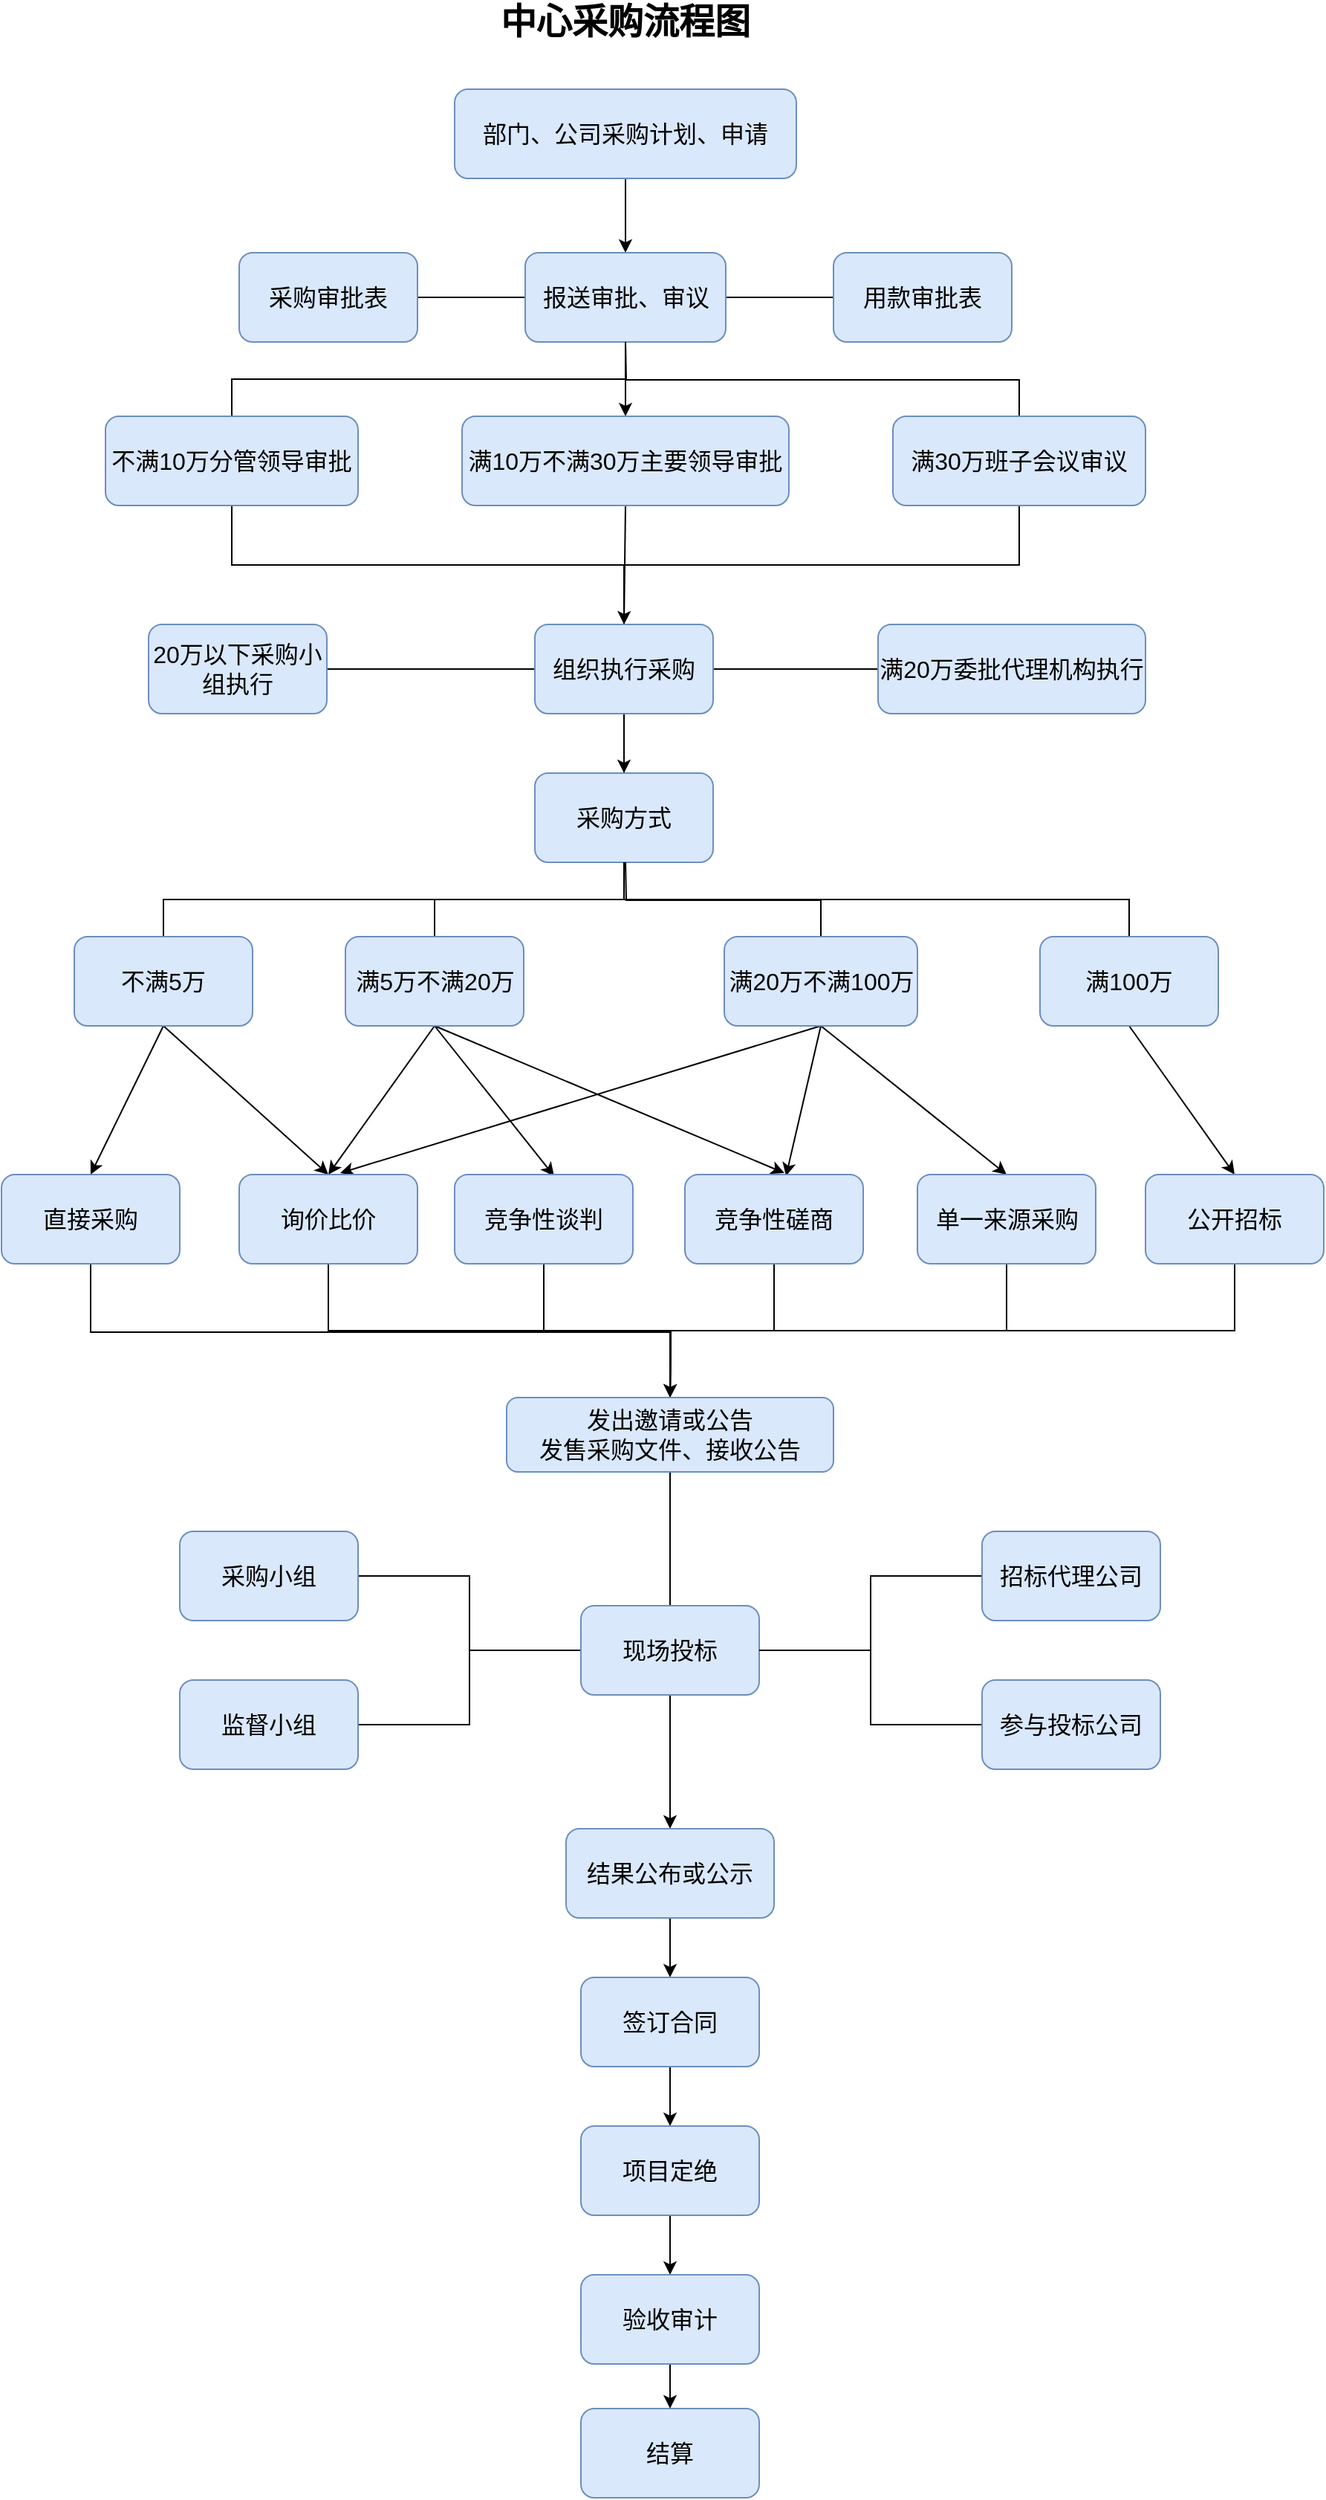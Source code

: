 <mxfile version="17.4.0" type="github">
  <diagram id="N3gwCIWqZhKbX9w5mEa0" name="Page-1">
    <mxGraphModel dx="1102" dy="614" grid="1" gridSize="10" guides="1" tooltips="1" connect="1" arrows="1" fold="1" page="1" pageScale="1" pageWidth="1169" pageHeight="1654" math="0" shadow="0">
      <root>
        <mxCell id="0" />
        <mxCell id="1" parent="0" />
        <mxCell id="09WwTuHsZS0fro8fE326-3" style="edgeStyle=orthogonalEdgeStyle;rounded=0;orthogonalLoop=1;jettySize=auto;html=1;exitX=0.5;exitY=1;exitDx=0;exitDy=0;entryX=0.5;entryY=0;entryDx=0;entryDy=0;" edge="1" parent="1" source="09WwTuHsZS0fro8fE326-1" target="09WwTuHsZS0fro8fE326-2">
          <mxGeometry relative="1" as="geometry" />
        </mxCell>
        <mxCell id="09WwTuHsZS0fro8fE326-1" value="&lt;font style=&quot;font-size: 16px&quot;&gt;部门、公司采购计划、申请&lt;/font&gt;" style="rounded=1;whiteSpace=wrap;html=1;fillColor=#dae8fc;strokeColor=#6c8ebf;" vertex="1" parent="1">
          <mxGeometry x="455" y="80" width="230" height="60" as="geometry" />
        </mxCell>
        <mxCell id="09WwTuHsZS0fro8fE326-15" style="edgeStyle=none;rounded=0;orthogonalLoop=1;jettySize=auto;html=1;exitX=1;exitY=0.5;exitDx=0;exitDy=0;entryX=0;entryY=0.5;entryDx=0;entryDy=0;fontSize=18;endArrow=none;endFill=0;" edge="1" parent="1" source="09WwTuHsZS0fro8fE326-2" target="09WwTuHsZS0fro8fE326-13">
          <mxGeometry relative="1" as="geometry">
            <Array as="points">
              <mxPoint x="670" y="220" />
            </Array>
          </mxGeometry>
        </mxCell>
        <mxCell id="09WwTuHsZS0fro8fE326-16" style="edgeStyle=none;rounded=0;orthogonalLoop=1;jettySize=auto;html=1;exitX=0;exitY=0.5;exitDx=0;exitDy=0;entryX=1;entryY=0.5;entryDx=0;entryDy=0;fontSize=18;endArrow=none;endFill=0;" edge="1" parent="1" source="09WwTuHsZS0fro8fE326-2" target="09WwTuHsZS0fro8fE326-12">
          <mxGeometry relative="1" as="geometry" />
        </mxCell>
        <mxCell id="09WwTuHsZS0fro8fE326-17" style="edgeStyle=none;rounded=0;orthogonalLoop=1;jettySize=auto;html=1;exitX=0.5;exitY=1;exitDx=0;exitDy=0;entryX=0.5;entryY=0;entryDx=0;entryDy=0;fontSize=18;endArrow=classic;endFill=1;" edge="1" parent="1" source="09WwTuHsZS0fro8fE326-2" target="09WwTuHsZS0fro8fE326-4">
          <mxGeometry relative="1" as="geometry" />
        </mxCell>
        <mxCell id="09WwTuHsZS0fro8fE326-2" value="&lt;font style=&quot;font-size: 16px&quot;&gt;报送审批、审议&lt;/font&gt;" style="rounded=1;whiteSpace=wrap;html=1;fillColor=#dae8fc;strokeColor=#6c8ebf;" vertex="1" parent="1">
          <mxGeometry x="502.5" y="190" width="135" height="60" as="geometry" />
        </mxCell>
        <mxCell id="09WwTuHsZS0fro8fE326-26" style="edgeStyle=none;rounded=0;orthogonalLoop=1;jettySize=auto;html=1;exitX=0.5;exitY=1;exitDx=0;exitDy=0;fontSize=16;endArrow=classic;endFill=1;entryX=0.5;entryY=0;entryDx=0;entryDy=0;" edge="1" parent="1" source="09WwTuHsZS0fro8fE326-4" target="09WwTuHsZS0fro8fE326-21">
          <mxGeometry relative="1" as="geometry">
            <mxPoint x="650" y="420" as="targetPoint" />
          </mxGeometry>
        </mxCell>
        <mxCell id="09WwTuHsZS0fro8fE326-4" value="&lt;font style=&quot;font-size: 16px&quot;&gt;满10万不满30万主要领导审批&lt;/font&gt;" style="rounded=1;whiteSpace=wrap;html=1;fillColor=#dae8fc;strokeColor=#6c8ebf;" vertex="1" parent="1">
          <mxGeometry x="460" y="300" width="220" height="60" as="geometry" />
        </mxCell>
        <mxCell id="09WwTuHsZS0fro8fE326-7" value="&lt;b&gt;&lt;font style=&quot;font-size: 24px&quot;&gt;中心采购流程图&lt;/font&gt;&lt;/b&gt;" style="text;html=1;strokeColor=none;fillColor=none;align=center;verticalAlign=middle;whiteSpace=wrap;rounded=0;" vertex="1" parent="1">
          <mxGeometry x="445" y="20" width="250" height="30" as="geometry" />
        </mxCell>
        <mxCell id="09WwTuHsZS0fro8fE326-12" value="&lt;font style=&quot;font-size: 16px&quot;&gt;采购审批表&lt;/font&gt;" style="rounded=1;whiteSpace=wrap;html=1;fontSize=18;fillColor=#dae8fc;strokeColor=#6c8ebf;" vertex="1" parent="1">
          <mxGeometry x="310" y="190" width="120" height="60" as="geometry" />
        </mxCell>
        <mxCell id="09WwTuHsZS0fro8fE326-13" value="&lt;font style=&quot;font-size: 16px&quot;&gt;用款审批表&lt;/font&gt;" style="rounded=1;whiteSpace=wrap;html=1;fontSize=18;fillColor=#dae8fc;strokeColor=#6c8ebf;" vertex="1" parent="1">
          <mxGeometry x="710" y="190" width="120" height="60" as="geometry" />
        </mxCell>
        <mxCell id="09WwTuHsZS0fro8fE326-39" style="edgeStyle=orthogonalEdgeStyle;rounded=0;orthogonalLoop=1;jettySize=auto;html=1;exitX=0.5;exitY=0;exitDx=0;exitDy=0;fontSize=16;endArrow=none;endFill=0;entryX=0.5;entryY=1;entryDx=0;entryDy=0;" edge="1" parent="1" source="09WwTuHsZS0fro8fE326-19" target="09WwTuHsZS0fro8fE326-2">
          <mxGeometry relative="1" as="geometry">
            <mxPoint x="305" y="280" as="targetPoint" />
          </mxGeometry>
        </mxCell>
        <mxCell id="09WwTuHsZS0fro8fE326-41" style="edgeStyle=orthogonalEdgeStyle;rounded=0;orthogonalLoop=1;jettySize=auto;html=1;exitX=0.5;exitY=1;exitDx=0;exitDy=0;fontSize=16;endArrow=none;endFill=0;entryX=0.5;entryY=0;entryDx=0;entryDy=0;" edge="1" parent="1" source="09WwTuHsZS0fro8fE326-19" target="09WwTuHsZS0fro8fE326-21">
          <mxGeometry relative="1" as="geometry">
            <mxPoint x="530" y="420" as="targetPoint" />
          </mxGeometry>
        </mxCell>
        <mxCell id="09WwTuHsZS0fro8fE326-19" value="不满10万分管领导审批" style="rounded=1;whiteSpace=wrap;html=1;fontSize=16;fillColor=#dae8fc;strokeColor=#6c8ebf;" vertex="1" parent="1">
          <mxGeometry x="220" y="300" width="170" height="60" as="geometry" />
        </mxCell>
        <mxCell id="09WwTuHsZS0fro8fE326-40" style="edgeStyle=orthogonalEdgeStyle;rounded=0;orthogonalLoop=1;jettySize=auto;html=1;exitX=0.5;exitY=0;exitDx=0;exitDy=0;fontSize=16;endArrow=none;endFill=0;" edge="1" parent="1" source="09WwTuHsZS0fro8fE326-20">
          <mxGeometry relative="1" as="geometry">
            <mxPoint x="570" y="250" as="targetPoint" />
          </mxGeometry>
        </mxCell>
        <mxCell id="09WwTuHsZS0fro8fE326-42" style="edgeStyle=orthogonalEdgeStyle;rounded=0;orthogonalLoop=1;jettySize=auto;html=1;exitX=0.5;exitY=1;exitDx=0;exitDy=0;fontSize=16;endArrow=none;endFill=0;entryX=0.5;entryY=0;entryDx=0;entryDy=0;" edge="1" parent="1" source="09WwTuHsZS0fro8fE326-20" target="09WwTuHsZS0fro8fE326-21">
          <mxGeometry relative="1" as="geometry">
            <mxPoint x="835" y="400" as="targetPoint" />
          </mxGeometry>
        </mxCell>
        <mxCell id="09WwTuHsZS0fro8fE326-20" value="满30万班子会议审议" style="rounded=1;whiteSpace=wrap;html=1;fontSize=16;fillColor=#dae8fc;strokeColor=#6c8ebf;" vertex="1" parent="1">
          <mxGeometry x="750" y="300" width="170" height="60" as="geometry" />
        </mxCell>
        <mxCell id="09WwTuHsZS0fro8fE326-24" style="edgeStyle=none;rounded=0;orthogonalLoop=1;jettySize=auto;html=1;exitX=0;exitY=0.5;exitDx=0;exitDy=0;entryX=1;entryY=0.5;entryDx=0;entryDy=0;fontSize=16;endArrow=none;endFill=0;" edge="1" parent="1" source="09WwTuHsZS0fro8fE326-21" target="09WwTuHsZS0fro8fE326-22">
          <mxGeometry relative="1" as="geometry" />
        </mxCell>
        <mxCell id="09WwTuHsZS0fro8fE326-25" style="edgeStyle=none;rounded=0;orthogonalLoop=1;jettySize=auto;html=1;exitX=1;exitY=0.5;exitDx=0;exitDy=0;entryX=0;entryY=0.5;entryDx=0;entryDy=0;fontSize=16;endArrow=none;endFill=0;" edge="1" parent="1" source="09WwTuHsZS0fro8fE326-21" target="09WwTuHsZS0fro8fE326-23">
          <mxGeometry relative="1" as="geometry" />
        </mxCell>
        <mxCell id="09WwTuHsZS0fro8fE326-27" style="edgeStyle=none;rounded=0;orthogonalLoop=1;jettySize=auto;html=1;exitX=0.5;exitY=1;exitDx=0;exitDy=0;fontSize=16;endArrow=none;endFill=0;" edge="1" parent="1" source="09WwTuHsZS0fro8fE326-21" target="09WwTuHsZS0fro8fE326-28">
          <mxGeometry relative="1" as="geometry">
            <mxPoint x="569" y="550" as="targetPoint" />
          </mxGeometry>
        </mxCell>
        <mxCell id="09WwTuHsZS0fro8fE326-88" value="" style="edgeStyle=orthogonalEdgeStyle;rounded=0;orthogonalLoop=1;jettySize=auto;html=1;fontSize=16;endArrow=classic;endFill=1;" edge="1" parent="1" source="09WwTuHsZS0fro8fE326-21" target="09WwTuHsZS0fro8fE326-28">
          <mxGeometry relative="1" as="geometry" />
        </mxCell>
        <mxCell id="09WwTuHsZS0fro8fE326-21" value="组织执行采购" style="rounded=1;whiteSpace=wrap;html=1;fontSize=16;fillColor=#dae8fc;strokeColor=#6c8ebf;" vertex="1" parent="1">
          <mxGeometry x="509" y="440" width="120" height="60" as="geometry" />
        </mxCell>
        <mxCell id="09WwTuHsZS0fro8fE326-22" value="20万以下采购小组执行" style="rounded=1;whiteSpace=wrap;html=1;fontSize=16;fillColor=#dae8fc;strokeColor=#6c8ebf;" vertex="1" parent="1">
          <mxGeometry x="249" y="440" width="120" height="60" as="geometry" />
        </mxCell>
        <mxCell id="09WwTuHsZS0fro8fE326-23" value="满20万委批代理机构执行" style="rounded=1;whiteSpace=wrap;html=1;fontSize=16;fillColor=#dae8fc;strokeColor=#6c8ebf;" vertex="1" parent="1">
          <mxGeometry x="740" y="440" width="180" height="60" as="geometry" />
        </mxCell>
        <mxCell id="09WwTuHsZS0fro8fE326-28" value="采购方式" style="rounded=1;whiteSpace=wrap;html=1;fontSize=16;fillColor=#dae8fc;strokeColor=#6c8ebf;" vertex="1" parent="1">
          <mxGeometry x="509" y="540" width="120" height="60" as="geometry" />
        </mxCell>
        <mxCell id="09WwTuHsZS0fro8fE326-35" style="edgeStyle=orthogonalEdgeStyle;rounded=0;orthogonalLoop=1;jettySize=auto;html=1;exitX=0.5;exitY=0;exitDx=0;exitDy=0;fontSize=16;endArrow=none;endFill=0;entryX=0.5;entryY=1;entryDx=0;entryDy=0;" edge="1" parent="1" source="09WwTuHsZS0fro8fE326-30" target="09WwTuHsZS0fro8fE326-28">
          <mxGeometry relative="1" as="geometry">
            <mxPoint x="259" y="630" as="targetPoint" />
          </mxGeometry>
        </mxCell>
        <mxCell id="09WwTuHsZS0fro8fE326-49" style="edgeStyle=none;rounded=0;orthogonalLoop=1;jettySize=auto;html=1;exitX=0.5;exitY=1;exitDx=0;exitDy=0;entryX=0.5;entryY=0;entryDx=0;entryDy=0;fontSize=16;endArrow=classic;endFill=1;" edge="1" parent="1" source="09WwTuHsZS0fro8fE326-30" target="09WwTuHsZS0fro8fE326-43">
          <mxGeometry relative="1" as="geometry" />
        </mxCell>
        <mxCell id="09WwTuHsZS0fro8fE326-50" style="edgeStyle=none;rounded=0;orthogonalLoop=1;jettySize=auto;html=1;exitX=0.5;exitY=1;exitDx=0;exitDy=0;entryX=0.5;entryY=0;entryDx=0;entryDy=0;fontSize=16;endArrow=classic;endFill=1;" edge="1" parent="1" source="09WwTuHsZS0fro8fE326-30" target="09WwTuHsZS0fro8fE326-44">
          <mxGeometry relative="1" as="geometry" />
        </mxCell>
        <mxCell id="09WwTuHsZS0fro8fE326-30" value="不满5万" style="rounded=1;whiteSpace=wrap;html=1;fontSize=16;fillColor=#dae8fc;strokeColor=#6c8ebf;" vertex="1" parent="1">
          <mxGeometry x="199" y="650" width="120" height="60" as="geometry" />
        </mxCell>
        <mxCell id="09WwTuHsZS0fro8fE326-36" style="edgeStyle=orthogonalEdgeStyle;rounded=0;orthogonalLoop=1;jettySize=auto;html=1;exitX=0.5;exitY=0;exitDx=0;exitDy=0;fontSize=16;endArrow=none;endFill=0;entryX=0.5;entryY=1;entryDx=0;entryDy=0;" edge="1" parent="1" source="09WwTuHsZS0fro8fE326-31" target="09WwTuHsZS0fro8fE326-28">
          <mxGeometry relative="1" as="geometry">
            <mxPoint x="442" y="630" as="targetPoint" />
          </mxGeometry>
        </mxCell>
        <mxCell id="09WwTuHsZS0fro8fE326-51" style="edgeStyle=none;rounded=0;orthogonalLoop=1;jettySize=auto;html=1;exitX=0.5;exitY=1;exitDx=0;exitDy=0;entryX=0.5;entryY=0;entryDx=0;entryDy=0;fontSize=16;endArrow=classic;endFill=1;" edge="1" parent="1" source="09WwTuHsZS0fro8fE326-31" target="09WwTuHsZS0fro8fE326-44">
          <mxGeometry relative="1" as="geometry" />
        </mxCell>
        <mxCell id="09WwTuHsZS0fro8fE326-52" style="edgeStyle=none;rounded=0;orthogonalLoop=1;jettySize=auto;html=1;exitX=0.5;exitY=1;exitDx=0;exitDy=0;entryX=0.558;entryY=0.017;entryDx=0;entryDy=0;entryPerimeter=0;fontSize=16;endArrow=classic;endFill=1;" edge="1" parent="1" source="09WwTuHsZS0fro8fE326-31" target="09WwTuHsZS0fro8fE326-45">
          <mxGeometry relative="1" as="geometry" />
        </mxCell>
        <mxCell id="09WwTuHsZS0fro8fE326-53" style="edgeStyle=none;rounded=0;orthogonalLoop=1;jettySize=auto;html=1;exitX=0.5;exitY=1;exitDx=0;exitDy=0;entryX=0.558;entryY=-0.017;entryDx=0;entryDy=0;entryPerimeter=0;fontSize=16;endArrow=classic;endFill=1;" edge="1" parent="1" source="09WwTuHsZS0fro8fE326-31" target="09WwTuHsZS0fro8fE326-46">
          <mxGeometry relative="1" as="geometry" />
        </mxCell>
        <mxCell id="09WwTuHsZS0fro8fE326-31" value="满5万不满20万" style="rounded=1;whiteSpace=wrap;html=1;fontSize=16;fillColor=#dae8fc;strokeColor=#6c8ebf;" vertex="1" parent="1">
          <mxGeometry x="381.5" y="650" width="120" height="60" as="geometry" />
        </mxCell>
        <mxCell id="09WwTuHsZS0fro8fE326-37" style="edgeStyle=orthogonalEdgeStyle;rounded=0;orthogonalLoop=1;jettySize=auto;html=1;exitX=0.5;exitY=0;exitDx=0;exitDy=0;fontSize=16;endArrow=none;endFill=0;" edge="1" parent="1" source="09WwTuHsZS0fro8fE326-32">
          <mxGeometry relative="1" as="geometry">
            <mxPoint x="570" y="600" as="targetPoint" />
          </mxGeometry>
        </mxCell>
        <mxCell id="09WwTuHsZS0fro8fE326-54" style="edgeStyle=none;rounded=0;orthogonalLoop=1;jettySize=auto;html=1;exitX=0.5;exitY=1;exitDx=0;exitDy=0;entryX=0.567;entryY=-0.017;entryDx=0;entryDy=0;fontSize=16;endArrow=classic;endFill=1;entryPerimeter=0;" edge="1" parent="1" source="09WwTuHsZS0fro8fE326-32" target="09WwTuHsZS0fro8fE326-44">
          <mxGeometry relative="1" as="geometry" />
        </mxCell>
        <mxCell id="09WwTuHsZS0fro8fE326-55" style="edgeStyle=none;rounded=0;orthogonalLoop=1;jettySize=auto;html=1;exitX=0.5;exitY=1;exitDx=0;exitDy=0;entryX=0.567;entryY=0.017;entryDx=0;entryDy=0;fontSize=16;endArrow=classic;endFill=1;entryPerimeter=0;" edge="1" parent="1" source="09WwTuHsZS0fro8fE326-32" target="09WwTuHsZS0fro8fE326-46">
          <mxGeometry relative="1" as="geometry" />
        </mxCell>
        <mxCell id="09WwTuHsZS0fro8fE326-56" style="edgeStyle=none;rounded=0;orthogonalLoop=1;jettySize=auto;html=1;exitX=0.5;exitY=1;exitDx=0;exitDy=0;entryX=0.5;entryY=0;entryDx=0;entryDy=0;fontSize=16;endArrow=classic;endFill=1;" edge="1" parent="1" source="09WwTuHsZS0fro8fE326-32" target="09WwTuHsZS0fro8fE326-47">
          <mxGeometry relative="1" as="geometry" />
        </mxCell>
        <mxCell id="09WwTuHsZS0fro8fE326-32" value="满20万不满100万" style="rounded=1;whiteSpace=wrap;html=1;fontSize=16;fillColor=#dae8fc;strokeColor=#6c8ebf;" vertex="1" parent="1">
          <mxGeometry x="636.5" y="650" width="130" height="60" as="geometry" />
        </mxCell>
        <mxCell id="09WwTuHsZS0fro8fE326-38" style="edgeStyle=orthogonalEdgeStyle;rounded=0;orthogonalLoop=1;jettySize=auto;html=1;exitX=0.5;exitY=0;exitDx=0;exitDy=0;fontSize=16;endArrow=none;endFill=0;entryX=0.5;entryY=1;entryDx=0;entryDy=0;" edge="1" parent="1" source="09WwTuHsZS0fro8fE326-33" target="09WwTuHsZS0fro8fE326-28">
          <mxGeometry relative="1" as="geometry">
            <mxPoint x="909" y="630" as="targetPoint" />
          </mxGeometry>
        </mxCell>
        <mxCell id="09WwTuHsZS0fro8fE326-57" style="edgeStyle=none;rounded=0;orthogonalLoop=1;jettySize=auto;html=1;exitX=0.5;exitY=1;exitDx=0;exitDy=0;entryX=0.5;entryY=0;entryDx=0;entryDy=0;fontSize=16;endArrow=classic;endFill=1;" edge="1" parent="1" source="09WwTuHsZS0fro8fE326-33" target="09WwTuHsZS0fro8fE326-48">
          <mxGeometry relative="1" as="geometry" />
        </mxCell>
        <mxCell id="09WwTuHsZS0fro8fE326-33" value="满100万" style="rounded=1;whiteSpace=wrap;html=1;fontSize=16;fillColor=#dae8fc;strokeColor=#6c8ebf;" vertex="1" parent="1">
          <mxGeometry x="849" y="650" width="120" height="60" as="geometry" />
        </mxCell>
        <mxCell id="09WwTuHsZS0fro8fE326-34" style="edgeStyle=none;rounded=0;orthogonalLoop=1;jettySize=auto;html=1;exitX=1;exitY=0.5;exitDx=0;exitDy=0;fontSize=16;endArrow=none;endFill=0;" edge="1" parent="1" source="09WwTuHsZS0fro8fE326-33" target="09WwTuHsZS0fro8fE326-33">
          <mxGeometry relative="1" as="geometry" />
        </mxCell>
        <mxCell id="09WwTuHsZS0fro8fE326-58" style="edgeStyle=orthogonalEdgeStyle;rounded=0;orthogonalLoop=1;jettySize=auto;html=1;exitX=0.5;exitY=1;exitDx=0;exitDy=0;fontSize=16;endArrow=none;endFill=0;" edge="1" parent="1">
          <mxGeometry relative="1" as="geometry">
            <mxPoint x="600" y="946" as="targetPoint" />
            <mxPoint x="210" y="866" as="sourcePoint" />
            <Array as="points">
              <mxPoint x="210" y="916" />
              <mxPoint x="600" y="916" />
            </Array>
          </mxGeometry>
        </mxCell>
        <mxCell id="09WwTuHsZS0fro8fE326-43" value="直接采购" style="rounded=1;whiteSpace=wrap;html=1;fontSize=16;fillColor=#dae8fc;strokeColor=#6c8ebf;" vertex="1" parent="1">
          <mxGeometry x="150" y="810" width="120" height="60" as="geometry" />
        </mxCell>
        <mxCell id="09WwTuHsZS0fro8fE326-92" style="rounded=0;orthogonalLoop=1;jettySize=auto;html=1;exitX=0.5;exitY=1;exitDx=0;exitDy=0;fontSize=16;endArrow=classic;endFill=1;edgeStyle=orthogonalEdgeStyle;" edge="1" parent="1" source="09WwTuHsZS0fro8fE326-44">
          <mxGeometry relative="1" as="geometry">
            <mxPoint x="600" y="960" as="targetPoint" />
          </mxGeometry>
        </mxCell>
        <mxCell id="09WwTuHsZS0fro8fE326-44" value="询价比价" style="rounded=1;whiteSpace=wrap;html=1;fontSize=16;fillColor=#dae8fc;strokeColor=#6c8ebf;" vertex="1" parent="1">
          <mxGeometry x="310" y="810" width="120" height="60" as="geometry" />
        </mxCell>
        <mxCell id="09WwTuHsZS0fro8fE326-93" style="edgeStyle=orthogonalEdgeStyle;rounded=0;orthogonalLoop=1;jettySize=auto;html=1;exitX=0.5;exitY=1;exitDx=0;exitDy=0;fontSize=16;endArrow=classic;endFill=1;" edge="1" parent="1" source="09WwTuHsZS0fro8fE326-45">
          <mxGeometry relative="1" as="geometry">
            <mxPoint x="600" y="960" as="targetPoint" />
          </mxGeometry>
        </mxCell>
        <mxCell id="09WwTuHsZS0fro8fE326-45" value="竞争性谈判" style="rounded=1;whiteSpace=wrap;html=1;fontSize=16;fillColor=#dae8fc;strokeColor=#6c8ebf;" vertex="1" parent="1">
          <mxGeometry x="455" y="810" width="120" height="60" as="geometry" />
        </mxCell>
        <mxCell id="09WwTuHsZS0fro8fE326-61" style="edgeStyle=orthogonalEdgeStyle;rounded=0;orthogonalLoop=1;jettySize=auto;html=1;exitX=0.5;exitY=1;exitDx=0;exitDy=0;fontSize=16;endArrow=none;endFill=0;" edge="1" parent="1" source="09WwTuHsZS0fro8fE326-46">
          <mxGeometry relative="1" as="geometry">
            <mxPoint x="600" y="960" as="targetPoint" />
          </mxGeometry>
        </mxCell>
        <mxCell id="09WwTuHsZS0fro8fE326-46" value="竞争性磋商" style="rounded=1;whiteSpace=wrap;html=1;fontSize=16;fillColor=#dae8fc;strokeColor=#6c8ebf;" vertex="1" parent="1">
          <mxGeometry x="610" y="810" width="120" height="60" as="geometry" />
        </mxCell>
        <mxCell id="09WwTuHsZS0fro8fE326-62" style="edgeStyle=orthogonalEdgeStyle;rounded=0;orthogonalLoop=1;jettySize=auto;html=1;exitX=0.5;exitY=1;exitDx=0;exitDy=0;fontSize=16;endArrow=none;endFill=0;entryX=0.5;entryY=0;entryDx=0;entryDy=0;" edge="1" parent="1" source="09WwTuHsZS0fro8fE326-47" target="09WwTuHsZS0fro8fE326-64">
          <mxGeometry relative="1" as="geometry">
            <mxPoint x="827" y="900" as="targetPoint" />
          </mxGeometry>
        </mxCell>
        <mxCell id="09WwTuHsZS0fro8fE326-47" value="单一来源采购" style="rounded=1;whiteSpace=wrap;html=1;fontSize=16;fillColor=#dae8fc;strokeColor=#6c8ebf;" vertex="1" parent="1">
          <mxGeometry x="766.5" y="810" width="120" height="60" as="geometry" />
        </mxCell>
        <mxCell id="09WwTuHsZS0fro8fE326-63" style="edgeStyle=orthogonalEdgeStyle;rounded=0;orthogonalLoop=1;jettySize=auto;html=1;exitX=0.5;exitY=1;exitDx=0;exitDy=0;fontSize=16;endArrow=none;endFill=0;strokeWidth=1;" edge="1" parent="1" source="09WwTuHsZS0fro8fE326-48">
          <mxGeometry relative="1" as="geometry">
            <mxPoint x="600" y="960" as="targetPoint" />
          </mxGeometry>
        </mxCell>
        <mxCell id="09WwTuHsZS0fro8fE326-48" value="公开招标" style="rounded=1;whiteSpace=wrap;html=1;fontSize=16;fillColor=#dae8fc;strokeColor=#6c8ebf;" vertex="1" parent="1">
          <mxGeometry x="920" y="810" width="120" height="60" as="geometry" />
        </mxCell>
        <mxCell id="09WwTuHsZS0fro8fE326-77" style="edgeStyle=none;rounded=0;orthogonalLoop=1;jettySize=auto;html=1;exitX=0.5;exitY=1;exitDx=0;exitDy=0;entryX=0.5;entryY=0;entryDx=0;entryDy=0;fontSize=16;endArrow=none;endFill=0;" edge="1" parent="1" source="09WwTuHsZS0fro8fE326-64" target="09WwTuHsZS0fro8fE326-68">
          <mxGeometry relative="1" as="geometry" />
        </mxCell>
        <mxCell id="09WwTuHsZS0fro8fE326-64" value="发出邀请或公告&lt;br&gt;发售采购文件、接收公告" style="rounded=1;whiteSpace=wrap;html=1;fontSize=16;fillColor=#dae8fc;strokeColor=#6c8ebf;" vertex="1" parent="1">
          <mxGeometry x="490" y="960" width="220" height="50" as="geometry" />
        </mxCell>
        <mxCell id="09WwTuHsZS0fro8fE326-72" style="edgeStyle=orthogonalEdgeStyle;rounded=0;orthogonalLoop=1;jettySize=auto;html=1;exitX=1;exitY=0.5;exitDx=0;exitDy=0;fontSize=16;endArrow=none;endFill=0;entryX=0;entryY=0.5;entryDx=0;entryDy=0;" edge="1" parent="1" source="09WwTuHsZS0fro8fE326-66" target="09WwTuHsZS0fro8fE326-68">
          <mxGeometry relative="1" as="geometry">
            <mxPoint x="430" y="1080" as="targetPoint" />
          </mxGeometry>
        </mxCell>
        <mxCell id="09WwTuHsZS0fro8fE326-66" value="采购小组" style="rounded=1;whiteSpace=wrap;html=1;fontSize=16;fillColor=#dae8fc;strokeColor=#6c8ebf;" vertex="1" parent="1">
          <mxGeometry x="270" y="1050" width="120" height="60" as="geometry" />
        </mxCell>
        <mxCell id="09WwTuHsZS0fro8fE326-73" style="edgeStyle=orthogonalEdgeStyle;rounded=0;orthogonalLoop=1;jettySize=auto;html=1;exitX=1;exitY=0.5;exitDx=0;exitDy=0;fontSize=16;endArrow=none;endFill=0;entryX=0;entryY=0.5;entryDx=0;entryDy=0;" edge="1" parent="1" source="09WwTuHsZS0fro8fE326-67" target="09WwTuHsZS0fro8fE326-68">
          <mxGeometry relative="1" as="geometry">
            <mxPoint x="430" y="1180" as="targetPoint" />
          </mxGeometry>
        </mxCell>
        <mxCell id="09WwTuHsZS0fro8fE326-67" value="监督小组" style="rounded=1;whiteSpace=wrap;html=1;fontSize=16;fillColor=#dae8fc;strokeColor=#6c8ebf;" vertex="1" parent="1">
          <mxGeometry x="270" y="1150" width="120" height="60" as="geometry" />
        </mxCell>
        <mxCell id="09WwTuHsZS0fro8fE326-78" style="edgeStyle=none;rounded=0;orthogonalLoop=1;jettySize=auto;html=1;exitX=0.5;exitY=1;exitDx=0;exitDy=0;fontSize=16;endArrow=classic;endFill=1;entryX=0.5;entryY=0;entryDx=0;entryDy=0;" edge="1" parent="1" source="09WwTuHsZS0fro8fE326-68" target="09WwTuHsZS0fro8fE326-79">
          <mxGeometry relative="1" as="geometry">
            <mxPoint x="600" y="1240" as="targetPoint" />
          </mxGeometry>
        </mxCell>
        <mxCell id="09WwTuHsZS0fro8fE326-68" value="现场投标" style="rounded=1;whiteSpace=wrap;html=1;fontSize=16;fillColor=#dae8fc;strokeColor=#6c8ebf;" vertex="1" parent="1">
          <mxGeometry x="540" y="1100" width="120" height="60" as="geometry" />
        </mxCell>
        <mxCell id="09WwTuHsZS0fro8fE326-74" style="edgeStyle=orthogonalEdgeStyle;rounded=0;orthogonalLoop=1;jettySize=auto;html=1;exitX=0;exitY=0.5;exitDx=0;exitDy=0;fontSize=16;endArrow=none;endFill=0;entryX=1;entryY=0.5;entryDx=0;entryDy=0;" edge="1" parent="1" source="09WwTuHsZS0fro8fE326-69" target="09WwTuHsZS0fro8fE326-68">
          <mxGeometry relative="1" as="geometry">
            <mxPoint x="770" y="1080" as="targetPoint" />
          </mxGeometry>
        </mxCell>
        <mxCell id="09WwTuHsZS0fro8fE326-69" value="招标代理公司" style="rounded=1;whiteSpace=wrap;html=1;fontSize=16;fillColor=#dae8fc;strokeColor=#6c8ebf;" vertex="1" parent="1">
          <mxGeometry x="810" y="1050" width="120" height="60" as="geometry" />
        </mxCell>
        <mxCell id="09WwTuHsZS0fro8fE326-75" style="edgeStyle=orthogonalEdgeStyle;rounded=0;orthogonalLoop=1;jettySize=auto;html=1;exitX=0;exitY=0.5;exitDx=0;exitDy=0;fontSize=16;endArrow=none;endFill=0;entryX=1;entryY=0.5;entryDx=0;entryDy=0;" edge="1" parent="1" source="09WwTuHsZS0fro8fE326-70" target="09WwTuHsZS0fro8fE326-68">
          <mxGeometry relative="1" as="geometry">
            <mxPoint x="770" y="1180" as="targetPoint" />
          </mxGeometry>
        </mxCell>
        <mxCell id="09WwTuHsZS0fro8fE326-70" value="参与投标公司" style="rounded=1;whiteSpace=wrap;html=1;fontSize=16;fillColor=#dae8fc;strokeColor=#6c8ebf;" vertex="1" parent="1">
          <mxGeometry x="810" y="1150" width="120" height="60" as="geometry" />
        </mxCell>
        <mxCell id="09WwTuHsZS0fro8fE326-80" style="edgeStyle=none;rounded=0;orthogonalLoop=1;jettySize=auto;html=1;exitX=0.5;exitY=1;exitDx=0;exitDy=0;fontSize=16;endArrow=classic;endFill=1;" edge="1" parent="1" source="09WwTuHsZS0fro8fE326-79">
          <mxGeometry relative="1" as="geometry">
            <mxPoint x="600" y="1350" as="targetPoint" />
          </mxGeometry>
        </mxCell>
        <mxCell id="09WwTuHsZS0fro8fE326-79" value="结果公布或公示" style="rounded=1;whiteSpace=wrap;html=1;fontSize=16;fillColor=#dae8fc;strokeColor=#6c8ebf;" vertex="1" parent="1">
          <mxGeometry x="530" y="1250" width="140" height="60" as="geometry" />
        </mxCell>
        <mxCell id="09WwTuHsZS0fro8fE326-83" style="edgeStyle=none;rounded=0;orthogonalLoop=1;jettySize=auto;html=1;exitX=0.5;exitY=1;exitDx=0;exitDy=0;fontSize=16;endArrow=classic;endFill=1;" edge="1" parent="1" source="09WwTuHsZS0fro8fE326-81">
          <mxGeometry relative="1" as="geometry">
            <mxPoint x="600" y="1450" as="targetPoint" />
          </mxGeometry>
        </mxCell>
        <mxCell id="09WwTuHsZS0fro8fE326-81" value="签订合同" style="rounded=1;whiteSpace=wrap;html=1;fontSize=16;fillColor=#dae8fc;strokeColor=#6c8ebf;" vertex="1" parent="1">
          <mxGeometry x="540" y="1350" width="120" height="60" as="geometry" />
        </mxCell>
        <mxCell id="09WwTuHsZS0fro8fE326-84" style="edgeStyle=none;rounded=0;orthogonalLoop=1;jettySize=auto;html=1;exitX=0.5;exitY=1;exitDx=0;exitDy=0;fontSize=16;endArrow=classic;endFill=1;" edge="1" parent="1" source="09WwTuHsZS0fro8fE326-82">
          <mxGeometry relative="1" as="geometry">
            <mxPoint x="600" y="1550" as="targetPoint" />
          </mxGeometry>
        </mxCell>
        <mxCell id="09WwTuHsZS0fro8fE326-82" value="项目定绝" style="rounded=1;whiteSpace=wrap;html=1;fontSize=16;fillColor=#dae8fc;strokeColor=#6c8ebf;" vertex="1" parent="1">
          <mxGeometry x="540" y="1450" width="120" height="60" as="geometry" />
        </mxCell>
        <mxCell id="09WwTuHsZS0fro8fE326-86" style="edgeStyle=none;rounded=0;orthogonalLoop=1;jettySize=auto;html=1;exitX=0.5;exitY=1;exitDx=0;exitDy=0;fontSize=16;endArrow=classic;endFill=1;" edge="1" parent="1" source="09WwTuHsZS0fro8fE326-85">
          <mxGeometry relative="1" as="geometry">
            <mxPoint x="600" y="1640" as="targetPoint" />
          </mxGeometry>
        </mxCell>
        <mxCell id="09WwTuHsZS0fro8fE326-85" value="验收审计" style="rounded=1;whiteSpace=wrap;html=1;fontSize=16;fillColor=#dae8fc;strokeColor=#6c8ebf;" vertex="1" parent="1">
          <mxGeometry x="540" y="1550" width="120" height="60" as="geometry" />
        </mxCell>
        <mxCell id="09WwTuHsZS0fro8fE326-87" value="结算" style="rounded=1;whiteSpace=wrap;html=1;fontSize=16;fillColor=#dae8fc;strokeColor=#6c8ebf;" vertex="1" parent="1">
          <mxGeometry x="540" y="1640" width="120" height="60" as="geometry" />
        </mxCell>
      </root>
    </mxGraphModel>
  </diagram>
</mxfile>

